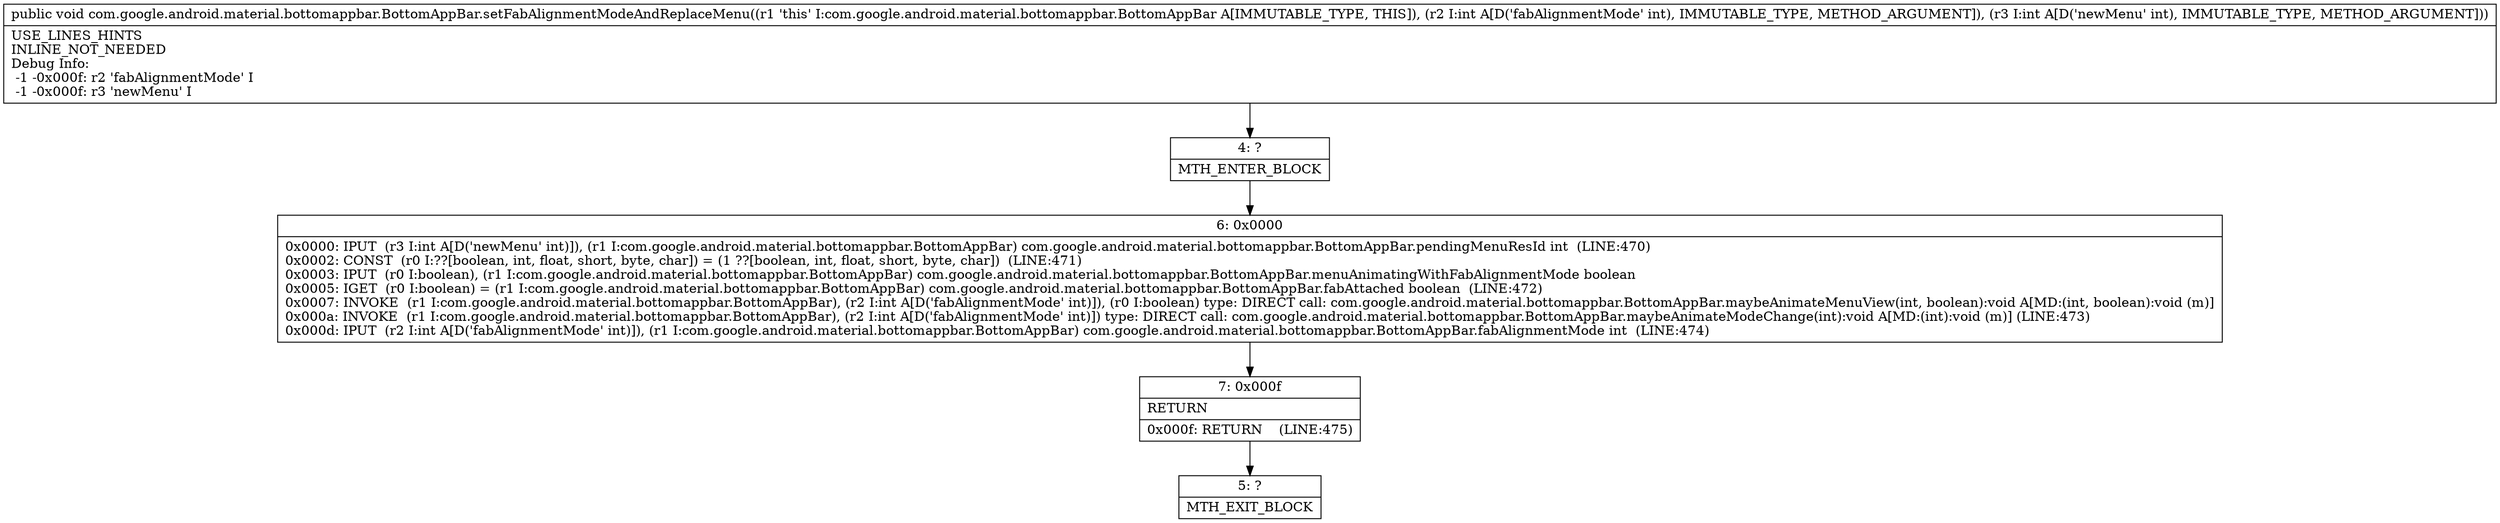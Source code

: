 digraph "CFG forcom.google.android.material.bottomappbar.BottomAppBar.setFabAlignmentModeAndReplaceMenu(II)V" {
Node_4 [shape=record,label="{4\:\ ?|MTH_ENTER_BLOCK\l}"];
Node_6 [shape=record,label="{6\:\ 0x0000|0x0000: IPUT  (r3 I:int A[D('newMenu' int)]), (r1 I:com.google.android.material.bottomappbar.BottomAppBar) com.google.android.material.bottomappbar.BottomAppBar.pendingMenuResId int  (LINE:470)\l0x0002: CONST  (r0 I:??[boolean, int, float, short, byte, char]) = (1 ??[boolean, int, float, short, byte, char])  (LINE:471)\l0x0003: IPUT  (r0 I:boolean), (r1 I:com.google.android.material.bottomappbar.BottomAppBar) com.google.android.material.bottomappbar.BottomAppBar.menuAnimatingWithFabAlignmentMode boolean \l0x0005: IGET  (r0 I:boolean) = (r1 I:com.google.android.material.bottomappbar.BottomAppBar) com.google.android.material.bottomappbar.BottomAppBar.fabAttached boolean  (LINE:472)\l0x0007: INVOKE  (r1 I:com.google.android.material.bottomappbar.BottomAppBar), (r2 I:int A[D('fabAlignmentMode' int)]), (r0 I:boolean) type: DIRECT call: com.google.android.material.bottomappbar.BottomAppBar.maybeAnimateMenuView(int, boolean):void A[MD:(int, boolean):void (m)]\l0x000a: INVOKE  (r1 I:com.google.android.material.bottomappbar.BottomAppBar), (r2 I:int A[D('fabAlignmentMode' int)]) type: DIRECT call: com.google.android.material.bottomappbar.BottomAppBar.maybeAnimateModeChange(int):void A[MD:(int):void (m)] (LINE:473)\l0x000d: IPUT  (r2 I:int A[D('fabAlignmentMode' int)]), (r1 I:com.google.android.material.bottomappbar.BottomAppBar) com.google.android.material.bottomappbar.BottomAppBar.fabAlignmentMode int  (LINE:474)\l}"];
Node_7 [shape=record,label="{7\:\ 0x000f|RETURN\l|0x000f: RETURN    (LINE:475)\l}"];
Node_5 [shape=record,label="{5\:\ ?|MTH_EXIT_BLOCK\l}"];
MethodNode[shape=record,label="{public void com.google.android.material.bottomappbar.BottomAppBar.setFabAlignmentModeAndReplaceMenu((r1 'this' I:com.google.android.material.bottomappbar.BottomAppBar A[IMMUTABLE_TYPE, THIS]), (r2 I:int A[D('fabAlignmentMode' int), IMMUTABLE_TYPE, METHOD_ARGUMENT]), (r3 I:int A[D('newMenu' int), IMMUTABLE_TYPE, METHOD_ARGUMENT]))  | USE_LINES_HINTS\lINLINE_NOT_NEEDED\lDebug Info:\l  \-1 \-0x000f: r2 'fabAlignmentMode' I\l  \-1 \-0x000f: r3 'newMenu' I\l}"];
MethodNode -> Node_4;Node_4 -> Node_6;
Node_6 -> Node_7;
Node_7 -> Node_5;
}


